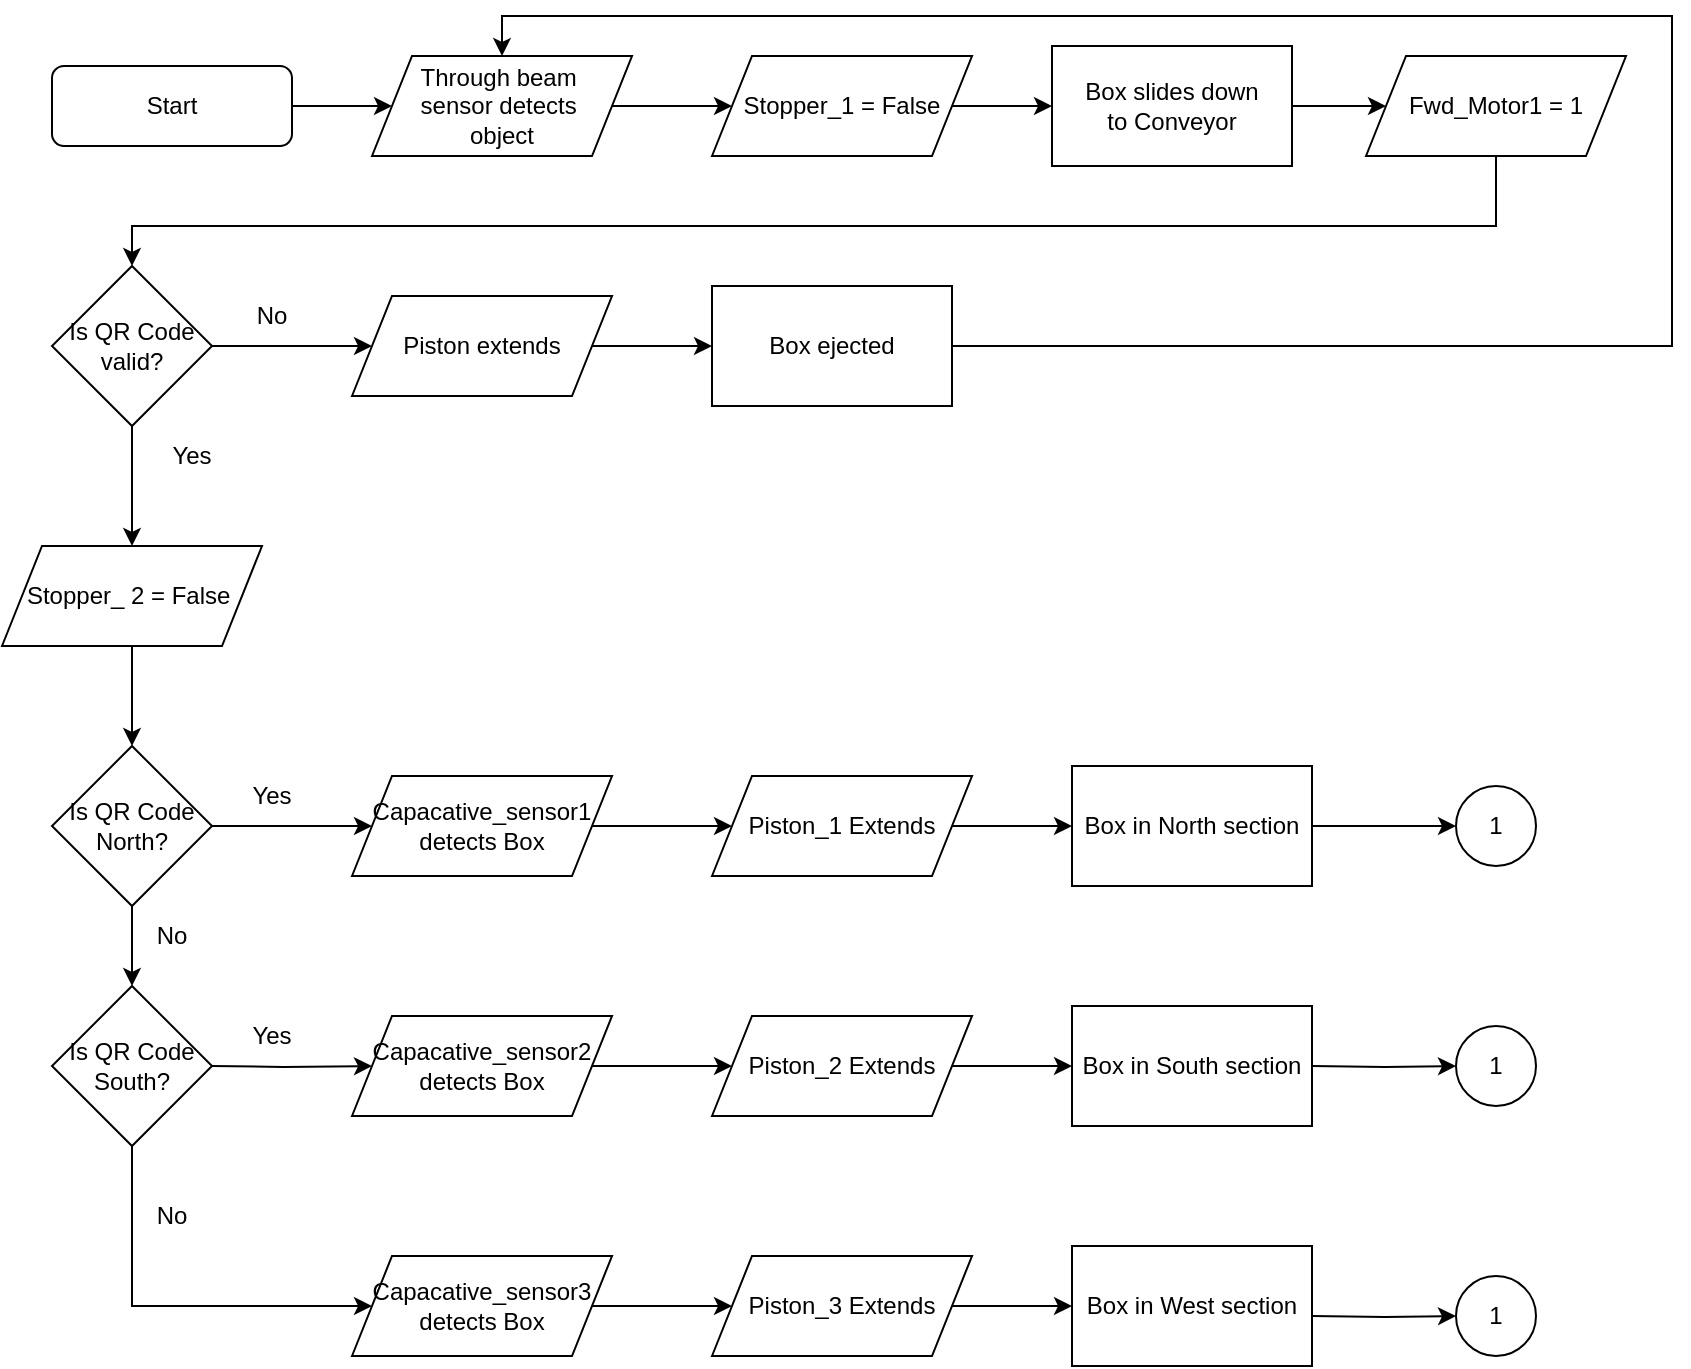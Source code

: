 <mxfile version="24.7.14">
  <diagram id="C5RBs43oDa-KdzZeNtuy" name="Page-1">
    <mxGraphModel dx="2271" dy="922" grid="1" gridSize="10" guides="1" tooltips="1" connect="1" arrows="1" fold="1" page="1" pageScale="1" pageWidth="827" pageHeight="1169" math="0" shadow="0">
      <root>
        <mxCell id="WIyWlLk6GJQsqaUBKTNV-0" />
        <mxCell id="WIyWlLk6GJQsqaUBKTNV-1" parent="WIyWlLk6GJQsqaUBKTNV-0" />
        <mxCell id="HDDq8H93w2WPMRreEl1R-1" style="edgeStyle=orthogonalEdgeStyle;rounded=0;orthogonalLoop=1;jettySize=auto;html=1;entryX=0;entryY=0.5;entryDx=0;entryDy=0;" edge="1" parent="WIyWlLk6GJQsqaUBKTNV-1" source="WIyWlLk6GJQsqaUBKTNV-3" target="HDDq8H93w2WPMRreEl1R-0">
          <mxGeometry relative="1" as="geometry" />
        </mxCell>
        <mxCell id="WIyWlLk6GJQsqaUBKTNV-3" value="Start" style="rounded=1;whiteSpace=wrap;html=1;fontSize=12;glass=0;strokeWidth=1;shadow=0;" parent="WIyWlLk6GJQsqaUBKTNV-1" vertex="1">
          <mxGeometry x="40" y="60" width="120" height="40" as="geometry" />
        </mxCell>
        <mxCell id="HDDq8H93w2WPMRreEl1R-3" style="edgeStyle=orthogonalEdgeStyle;rounded=0;orthogonalLoop=1;jettySize=auto;html=1;entryX=0;entryY=0.5;entryDx=0;entryDy=0;" edge="1" parent="WIyWlLk6GJQsqaUBKTNV-1" source="HDDq8H93w2WPMRreEl1R-0" target="HDDq8H93w2WPMRreEl1R-2">
          <mxGeometry relative="1" as="geometry" />
        </mxCell>
        <mxCell id="HDDq8H93w2WPMRreEl1R-0" value="Through beam&amp;nbsp;&lt;div&gt;sensor detects&amp;nbsp;&lt;/div&gt;&lt;div&gt;object&lt;/div&gt;" style="shape=parallelogram;perimeter=parallelogramPerimeter;whiteSpace=wrap;html=1;fixedSize=1;" vertex="1" parent="WIyWlLk6GJQsqaUBKTNV-1">
          <mxGeometry x="200" y="55" width="130" height="50" as="geometry" />
        </mxCell>
        <mxCell id="HDDq8H93w2WPMRreEl1R-6" style="edgeStyle=orthogonalEdgeStyle;rounded=0;orthogonalLoop=1;jettySize=auto;html=1;entryX=0;entryY=0.5;entryDx=0;entryDy=0;" edge="1" parent="WIyWlLk6GJQsqaUBKTNV-1" source="HDDq8H93w2WPMRreEl1R-2" target="HDDq8H93w2WPMRreEl1R-5">
          <mxGeometry relative="1" as="geometry" />
        </mxCell>
        <mxCell id="HDDq8H93w2WPMRreEl1R-2" value="Stopper_1 = False" style="shape=parallelogram;perimeter=parallelogramPerimeter;whiteSpace=wrap;html=1;fixedSize=1;" vertex="1" parent="WIyWlLk6GJQsqaUBKTNV-1">
          <mxGeometry x="370" y="55" width="130" height="50" as="geometry" />
        </mxCell>
        <mxCell id="HDDq8H93w2WPMRreEl1R-8" style="edgeStyle=orthogonalEdgeStyle;rounded=0;orthogonalLoop=1;jettySize=auto;html=1;" edge="1" parent="WIyWlLk6GJQsqaUBKTNV-1" source="HDDq8H93w2WPMRreEl1R-5" target="HDDq8H93w2WPMRreEl1R-7">
          <mxGeometry relative="1" as="geometry" />
        </mxCell>
        <mxCell id="HDDq8H93w2WPMRreEl1R-5" value="Box slides down&lt;div&gt;to Conveyor&lt;/div&gt;" style="rounded=0;whiteSpace=wrap;html=1;" vertex="1" parent="WIyWlLk6GJQsqaUBKTNV-1">
          <mxGeometry x="540" y="50" width="120" height="60" as="geometry" />
        </mxCell>
        <mxCell id="HDDq8H93w2WPMRreEl1R-9" style="edgeStyle=orthogonalEdgeStyle;rounded=0;orthogonalLoop=1;jettySize=auto;html=1;entryX=0.5;entryY=0;entryDx=0;entryDy=0;" edge="1" parent="WIyWlLk6GJQsqaUBKTNV-1" source="HDDq8H93w2WPMRreEl1R-7" target="HDDq8H93w2WPMRreEl1R-10">
          <mxGeometry relative="1" as="geometry">
            <mxPoint x="40" y="200" as="targetPoint" />
            <Array as="points">
              <mxPoint x="762" y="140" />
              <mxPoint x="80" y="140" />
            </Array>
          </mxGeometry>
        </mxCell>
        <mxCell id="HDDq8H93w2WPMRreEl1R-7" value="Fwd_Motor1 = 1" style="shape=parallelogram;perimeter=parallelogramPerimeter;whiteSpace=wrap;html=1;fixedSize=1;" vertex="1" parent="WIyWlLk6GJQsqaUBKTNV-1">
          <mxGeometry x="697" y="55" width="130" height="50" as="geometry" />
        </mxCell>
        <mxCell id="HDDq8H93w2WPMRreEl1R-13" style="edgeStyle=orthogonalEdgeStyle;rounded=0;orthogonalLoop=1;jettySize=auto;html=1;entryX=0;entryY=0.5;entryDx=0;entryDy=0;" edge="1" parent="WIyWlLk6GJQsqaUBKTNV-1" source="HDDq8H93w2WPMRreEl1R-10" target="HDDq8H93w2WPMRreEl1R-12">
          <mxGeometry relative="1" as="geometry" />
        </mxCell>
        <mxCell id="HDDq8H93w2WPMRreEl1R-68" style="edgeStyle=orthogonalEdgeStyle;rounded=0;orthogonalLoop=1;jettySize=auto;html=1;" edge="1" parent="WIyWlLk6GJQsqaUBKTNV-1" source="HDDq8H93w2WPMRreEl1R-10" target="HDDq8H93w2WPMRreEl1R-66">
          <mxGeometry relative="1" as="geometry" />
        </mxCell>
        <mxCell id="HDDq8H93w2WPMRreEl1R-10" value="Is QR Code valid?" style="rhombus;whiteSpace=wrap;html=1;" vertex="1" parent="WIyWlLk6GJQsqaUBKTNV-1">
          <mxGeometry x="40" y="160" width="80" height="80" as="geometry" />
        </mxCell>
        <mxCell id="HDDq8H93w2WPMRreEl1R-16" style="edgeStyle=orthogonalEdgeStyle;rounded=0;orthogonalLoop=1;jettySize=auto;html=1;entryX=0;entryY=0.5;entryDx=0;entryDy=0;" edge="1" parent="WIyWlLk6GJQsqaUBKTNV-1" source="HDDq8H93w2WPMRreEl1R-12" target="HDDq8H93w2WPMRreEl1R-15">
          <mxGeometry relative="1" as="geometry" />
        </mxCell>
        <mxCell id="HDDq8H93w2WPMRreEl1R-12" value="Piston extends" style="shape=parallelogram;perimeter=parallelogramPerimeter;whiteSpace=wrap;html=1;fixedSize=1;" vertex="1" parent="WIyWlLk6GJQsqaUBKTNV-1">
          <mxGeometry x="190" y="175" width="130" height="50" as="geometry" />
        </mxCell>
        <mxCell id="HDDq8H93w2WPMRreEl1R-17" style="edgeStyle=orthogonalEdgeStyle;rounded=0;orthogonalLoop=1;jettySize=auto;html=1;entryX=0.5;entryY=0;entryDx=0;entryDy=0;" edge="1" parent="WIyWlLk6GJQsqaUBKTNV-1" source="HDDq8H93w2WPMRreEl1R-15" target="HDDq8H93w2WPMRreEl1R-0">
          <mxGeometry relative="1" as="geometry">
            <Array as="points">
              <mxPoint x="850" y="200" />
              <mxPoint x="850" y="35" />
              <mxPoint x="265" y="35" />
            </Array>
          </mxGeometry>
        </mxCell>
        <mxCell id="HDDq8H93w2WPMRreEl1R-15" value="Box ejected" style="rounded=0;whiteSpace=wrap;html=1;" vertex="1" parent="WIyWlLk6GJQsqaUBKTNV-1">
          <mxGeometry x="370" y="170" width="120" height="60" as="geometry" />
        </mxCell>
        <mxCell id="HDDq8H93w2WPMRreEl1R-25" style="edgeStyle=orthogonalEdgeStyle;rounded=0;orthogonalLoop=1;jettySize=auto;html=1;entryX=0.5;entryY=0;entryDx=0;entryDy=0;" edge="1" parent="WIyWlLk6GJQsqaUBKTNV-1" source="HDDq8H93w2WPMRreEl1R-20" target="HDDq8H93w2WPMRreEl1R-23">
          <mxGeometry relative="1" as="geometry" />
        </mxCell>
        <mxCell id="HDDq8H93w2WPMRreEl1R-29" style="edgeStyle=orthogonalEdgeStyle;rounded=0;orthogonalLoop=1;jettySize=auto;html=1;entryX=0;entryY=0.5;entryDx=0;entryDy=0;" edge="1" parent="WIyWlLk6GJQsqaUBKTNV-1" source="HDDq8H93w2WPMRreEl1R-20" target="HDDq8H93w2WPMRreEl1R-27">
          <mxGeometry relative="1" as="geometry" />
        </mxCell>
        <mxCell id="HDDq8H93w2WPMRreEl1R-20" value="Is QR Code&lt;div&gt;North?&lt;/div&gt;" style="rhombus;whiteSpace=wrap;html=1;" vertex="1" parent="WIyWlLk6GJQsqaUBKTNV-1">
          <mxGeometry x="40" y="400" width="80" height="80" as="geometry" />
        </mxCell>
        <mxCell id="HDDq8H93w2WPMRreEl1R-64" style="edgeStyle=orthogonalEdgeStyle;rounded=0;orthogonalLoop=1;jettySize=auto;html=1;exitX=0.5;exitY=1;exitDx=0;exitDy=0;entryX=0;entryY=0.5;entryDx=0;entryDy=0;" edge="1" parent="WIyWlLk6GJQsqaUBKTNV-1" source="HDDq8H93w2WPMRreEl1R-23" target="HDDq8H93w2WPMRreEl1R-42">
          <mxGeometry relative="1" as="geometry">
            <Array as="points">
              <mxPoint x="80" y="680" />
            </Array>
          </mxGeometry>
        </mxCell>
        <mxCell id="HDDq8H93w2WPMRreEl1R-23" value="Is QR Code&lt;div&gt;South?&lt;/div&gt;" style="rhombus;whiteSpace=wrap;html=1;" vertex="1" parent="WIyWlLk6GJQsqaUBKTNV-1">
          <mxGeometry x="40" y="520" width="80" height="80" as="geometry" />
        </mxCell>
        <mxCell id="HDDq8H93w2WPMRreEl1R-30" style="edgeStyle=orthogonalEdgeStyle;rounded=0;orthogonalLoop=1;jettySize=auto;html=1;entryX=0;entryY=0.5;entryDx=0;entryDy=0;" edge="1" parent="WIyWlLk6GJQsqaUBKTNV-1" source="HDDq8H93w2WPMRreEl1R-27" target="HDDq8H93w2WPMRreEl1R-28">
          <mxGeometry relative="1" as="geometry" />
        </mxCell>
        <mxCell id="HDDq8H93w2WPMRreEl1R-27" value="Capacative_sensor1 detects Box" style="shape=parallelogram;perimeter=parallelogramPerimeter;whiteSpace=wrap;html=1;fixedSize=1;" vertex="1" parent="WIyWlLk6GJQsqaUBKTNV-1">
          <mxGeometry x="190" y="415" width="130" height="50" as="geometry" />
        </mxCell>
        <mxCell id="HDDq8H93w2WPMRreEl1R-50" style="edgeStyle=orthogonalEdgeStyle;rounded=0;orthogonalLoop=1;jettySize=auto;html=1;" edge="1" parent="WIyWlLk6GJQsqaUBKTNV-1" source="HDDq8H93w2WPMRreEl1R-28" target="HDDq8H93w2WPMRreEl1R-45">
          <mxGeometry relative="1" as="geometry" />
        </mxCell>
        <mxCell id="HDDq8H93w2WPMRreEl1R-28" value="Piston_1 Extends" style="shape=parallelogram;perimeter=parallelogramPerimeter;whiteSpace=wrap;html=1;fixedSize=1;" vertex="1" parent="WIyWlLk6GJQsqaUBKTNV-1">
          <mxGeometry x="370" y="415" width="130" height="50" as="geometry" />
        </mxCell>
        <mxCell id="HDDq8H93w2WPMRreEl1R-32" style="edgeStyle=orthogonalEdgeStyle;rounded=0;orthogonalLoop=1;jettySize=auto;html=1;entryX=0;entryY=0.5;entryDx=0;entryDy=0;" edge="1" target="HDDq8H93w2WPMRreEl1R-34" parent="WIyWlLk6GJQsqaUBKTNV-1">
          <mxGeometry relative="1" as="geometry">
            <mxPoint x="120" y="560" as="sourcePoint" />
          </mxGeometry>
        </mxCell>
        <mxCell id="HDDq8H93w2WPMRreEl1R-33" style="edgeStyle=orthogonalEdgeStyle;rounded=0;orthogonalLoop=1;jettySize=auto;html=1;entryX=0;entryY=0.5;entryDx=0;entryDy=0;" edge="1" source="HDDq8H93w2WPMRreEl1R-34" target="HDDq8H93w2WPMRreEl1R-35" parent="WIyWlLk6GJQsqaUBKTNV-1">
          <mxGeometry relative="1" as="geometry" />
        </mxCell>
        <mxCell id="HDDq8H93w2WPMRreEl1R-34" value="Capacative_sensor2 detects Box" style="shape=parallelogram;perimeter=parallelogramPerimeter;whiteSpace=wrap;html=1;fixedSize=1;" vertex="1" parent="WIyWlLk6GJQsqaUBKTNV-1">
          <mxGeometry x="190" y="535" width="130" height="50" as="geometry" />
        </mxCell>
        <mxCell id="HDDq8H93w2WPMRreEl1R-49" style="edgeStyle=orthogonalEdgeStyle;rounded=0;orthogonalLoop=1;jettySize=auto;html=1;" edge="1" parent="WIyWlLk6GJQsqaUBKTNV-1" source="HDDq8H93w2WPMRreEl1R-35" target="HDDq8H93w2WPMRreEl1R-46">
          <mxGeometry relative="1" as="geometry" />
        </mxCell>
        <mxCell id="HDDq8H93w2WPMRreEl1R-35" value="Piston_2 Extends" style="shape=parallelogram;perimeter=parallelogramPerimeter;whiteSpace=wrap;html=1;fixedSize=1;" vertex="1" parent="WIyWlLk6GJQsqaUBKTNV-1">
          <mxGeometry x="370" y="535" width="130" height="50" as="geometry" />
        </mxCell>
        <mxCell id="HDDq8H93w2WPMRreEl1R-41" style="edgeStyle=orthogonalEdgeStyle;rounded=0;orthogonalLoop=1;jettySize=auto;html=1;entryX=0;entryY=0.5;entryDx=0;entryDy=0;" edge="1" source="HDDq8H93w2WPMRreEl1R-42" target="HDDq8H93w2WPMRreEl1R-43" parent="WIyWlLk6GJQsqaUBKTNV-1">
          <mxGeometry relative="1" as="geometry" />
        </mxCell>
        <mxCell id="HDDq8H93w2WPMRreEl1R-42" value="Capacative_sensor3 detects Box" style="shape=parallelogram;perimeter=parallelogramPerimeter;whiteSpace=wrap;html=1;fixedSize=1;" vertex="1" parent="WIyWlLk6GJQsqaUBKTNV-1">
          <mxGeometry x="190" y="655" width="130" height="50" as="geometry" />
        </mxCell>
        <mxCell id="HDDq8H93w2WPMRreEl1R-48" style="edgeStyle=orthogonalEdgeStyle;rounded=0;orthogonalLoop=1;jettySize=auto;html=1;entryX=0;entryY=0.5;entryDx=0;entryDy=0;" edge="1" parent="WIyWlLk6GJQsqaUBKTNV-1" source="HDDq8H93w2WPMRreEl1R-43" target="HDDq8H93w2WPMRreEl1R-47">
          <mxGeometry relative="1" as="geometry" />
        </mxCell>
        <mxCell id="HDDq8H93w2WPMRreEl1R-43" value="Piston_3 Extends" style="shape=parallelogram;perimeter=parallelogramPerimeter;whiteSpace=wrap;html=1;fixedSize=1;" vertex="1" parent="WIyWlLk6GJQsqaUBKTNV-1">
          <mxGeometry x="370" y="655" width="130" height="50" as="geometry" />
        </mxCell>
        <mxCell id="HDDq8H93w2WPMRreEl1R-52" style="edgeStyle=orthogonalEdgeStyle;rounded=0;orthogonalLoop=1;jettySize=auto;html=1;entryX=0;entryY=0.5;entryDx=0;entryDy=0;" edge="1" parent="WIyWlLk6GJQsqaUBKTNV-1" source="HDDq8H93w2WPMRreEl1R-45" target="HDDq8H93w2WPMRreEl1R-51">
          <mxGeometry relative="1" as="geometry" />
        </mxCell>
        <mxCell id="HDDq8H93w2WPMRreEl1R-45" value="Box in North section" style="rounded=0;whiteSpace=wrap;html=1;" vertex="1" parent="WIyWlLk6GJQsqaUBKTNV-1">
          <mxGeometry x="550" y="410" width="120" height="60" as="geometry" />
        </mxCell>
        <mxCell id="HDDq8H93w2WPMRreEl1R-46" value="Box in South section" style="rounded=0;whiteSpace=wrap;html=1;" vertex="1" parent="WIyWlLk6GJQsqaUBKTNV-1">
          <mxGeometry x="550" y="530" width="120" height="60" as="geometry" />
        </mxCell>
        <mxCell id="HDDq8H93w2WPMRreEl1R-47" value="Box in West section" style="rounded=0;whiteSpace=wrap;html=1;" vertex="1" parent="WIyWlLk6GJQsqaUBKTNV-1">
          <mxGeometry x="550" y="650" width="120" height="60" as="geometry" />
        </mxCell>
        <mxCell id="HDDq8H93w2WPMRreEl1R-51" value="1" style="ellipse;whiteSpace=wrap;html=1;aspect=fixed;" vertex="1" parent="WIyWlLk6GJQsqaUBKTNV-1">
          <mxGeometry x="742" y="420" width="40" height="40" as="geometry" />
        </mxCell>
        <mxCell id="HDDq8H93w2WPMRreEl1R-53" style="edgeStyle=orthogonalEdgeStyle;rounded=0;orthogonalLoop=1;jettySize=auto;html=1;entryX=0;entryY=0.5;entryDx=0;entryDy=0;" edge="1" target="HDDq8H93w2WPMRreEl1R-54" parent="WIyWlLk6GJQsqaUBKTNV-1">
          <mxGeometry relative="1" as="geometry">
            <mxPoint x="670" y="560" as="sourcePoint" />
          </mxGeometry>
        </mxCell>
        <mxCell id="HDDq8H93w2WPMRreEl1R-54" value="1" style="ellipse;whiteSpace=wrap;html=1;aspect=fixed;" vertex="1" parent="WIyWlLk6GJQsqaUBKTNV-1">
          <mxGeometry x="742" y="540" width="40" height="40" as="geometry" />
        </mxCell>
        <mxCell id="HDDq8H93w2WPMRreEl1R-55" style="edgeStyle=orthogonalEdgeStyle;rounded=0;orthogonalLoop=1;jettySize=auto;html=1;entryX=0;entryY=0.5;entryDx=0;entryDy=0;" edge="1" target="HDDq8H93w2WPMRreEl1R-56" parent="WIyWlLk6GJQsqaUBKTNV-1">
          <mxGeometry relative="1" as="geometry">
            <mxPoint x="670" y="685" as="sourcePoint" />
          </mxGeometry>
        </mxCell>
        <mxCell id="HDDq8H93w2WPMRreEl1R-56" value="1" style="ellipse;whiteSpace=wrap;html=1;aspect=fixed;" vertex="1" parent="WIyWlLk6GJQsqaUBKTNV-1">
          <mxGeometry x="742" y="665" width="40" height="40" as="geometry" />
        </mxCell>
        <mxCell id="HDDq8H93w2WPMRreEl1R-57" value="No" style="text;html=1;align=center;verticalAlign=middle;whiteSpace=wrap;rounded=0;" vertex="1" parent="WIyWlLk6GJQsqaUBKTNV-1">
          <mxGeometry x="120" y="170" width="60" height="30" as="geometry" />
        </mxCell>
        <mxCell id="HDDq8H93w2WPMRreEl1R-58" value="No" style="text;html=1;align=center;verticalAlign=middle;whiteSpace=wrap;rounded=0;" vertex="1" parent="WIyWlLk6GJQsqaUBKTNV-1">
          <mxGeometry x="70" y="480" width="60" height="30" as="geometry" />
        </mxCell>
        <mxCell id="HDDq8H93w2WPMRreEl1R-59" value="No" style="text;html=1;align=center;verticalAlign=middle;whiteSpace=wrap;rounded=0;" vertex="1" parent="WIyWlLk6GJQsqaUBKTNV-1">
          <mxGeometry x="70" y="620" width="60" height="30" as="geometry" />
        </mxCell>
        <mxCell id="HDDq8H93w2WPMRreEl1R-61" value="Yes" style="text;html=1;align=center;verticalAlign=middle;whiteSpace=wrap;rounded=0;" vertex="1" parent="WIyWlLk6GJQsqaUBKTNV-1">
          <mxGeometry x="80" y="240" width="60" height="30" as="geometry" />
        </mxCell>
        <mxCell id="HDDq8H93w2WPMRreEl1R-62" value="Yes" style="text;html=1;align=center;verticalAlign=middle;whiteSpace=wrap;rounded=0;" vertex="1" parent="WIyWlLk6GJQsqaUBKTNV-1">
          <mxGeometry x="120" y="410" width="60" height="30" as="geometry" />
        </mxCell>
        <mxCell id="HDDq8H93w2WPMRreEl1R-63" value="Yes" style="text;html=1;align=center;verticalAlign=middle;whiteSpace=wrap;rounded=0;" vertex="1" parent="WIyWlLk6GJQsqaUBKTNV-1">
          <mxGeometry x="120" y="530" width="60" height="30" as="geometry" />
        </mxCell>
        <mxCell id="HDDq8H93w2WPMRreEl1R-67" style="edgeStyle=orthogonalEdgeStyle;rounded=0;orthogonalLoop=1;jettySize=auto;html=1;" edge="1" parent="WIyWlLk6GJQsqaUBKTNV-1" source="HDDq8H93w2WPMRreEl1R-66" target="HDDq8H93w2WPMRreEl1R-20">
          <mxGeometry relative="1" as="geometry" />
        </mxCell>
        <mxCell id="HDDq8H93w2WPMRreEl1R-66" value="Stopper_ 2 = False&amp;nbsp;" style="shape=parallelogram;perimeter=parallelogramPerimeter;whiteSpace=wrap;html=1;fixedSize=1;" vertex="1" parent="WIyWlLk6GJQsqaUBKTNV-1">
          <mxGeometry x="15" y="300" width="130" height="50" as="geometry" />
        </mxCell>
      </root>
    </mxGraphModel>
  </diagram>
</mxfile>

